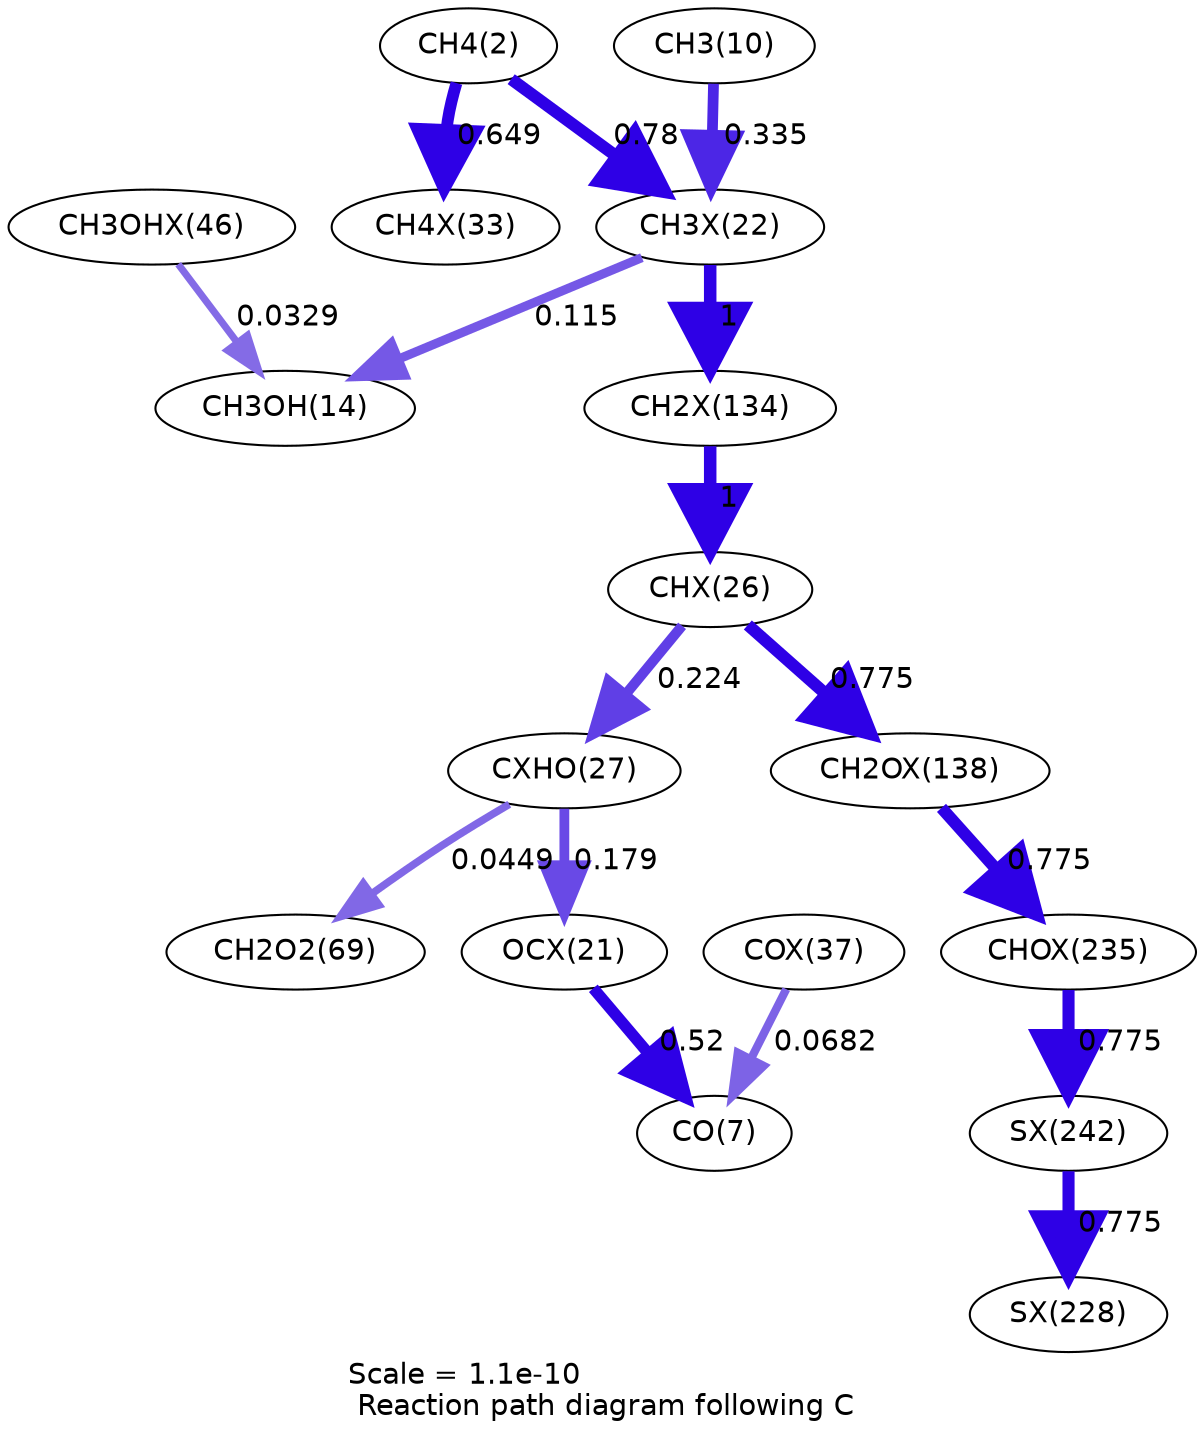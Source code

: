 digraph reaction_paths {
center=1;
s4 -> s33[fontname="Helvetica", penwidth=5.67, arrowsize=2.84, color="0.7, 1.15, 0.9"
, label=" 0.649"];
s4 -> s28[fontname="Helvetica", penwidth=5.81, arrowsize=2.91, color="0.7, 1.28, 0.9"
, label=" 0.78"];
s12 -> s28[fontname="Helvetica", penwidth=5.17, arrowsize=2.59, color="0.7, 0.835, 0.9"
, label=" 0.335"];
s28 -> s16[fontname="Helvetica", penwidth=4.36, arrowsize=2.18, color="0.7, 0.615, 0.9"
, label=" 0.115"];
s28 -> s43[fontname="Helvetica", penwidth=6, arrowsize=3, color="0.7, 1.5, 0.9"
, label=" 1"];
s41 -> s16[fontname="Helvetica", penwidth=3.42, arrowsize=1.71, color="0.7, 0.533, 0.9"
, label=" 0.0329"];
s43 -> s31[fontname="Helvetica", penwidth=6, arrowsize=3, color="0.7, 1.5, 0.9"
, label=" 1"];
s31 -> s32[fontname="Helvetica", penwidth=4.87, arrowsize=2.44, color="0.7, 0.724, 0.9"
, label=" 0.224"];
s31 -> s45[fontname="Helvetica", penwidth=5.81, arrowsize=2.9, color="0.7, 1.28, 0.9"
, label=" 0.775"];
s32 -> s27[fontname="Helvetica", penwidth=4.7, arrowsize=2.35, color="0.7, 0.679, 0.9"
, label=" 0.179"];
s32 -> s21[fontname="Helvetica", penwidth=3.66, arrowsize=1.83, color="0.7, 0.545, 0.9"
, label=" 0.0449"];
s27 -> s9[fontname="Helvetica", penwidth=5.51, arrowsize=2.75, color="0.7, 1.02, 0.9"
, label=" 0.52"];
s37 -> s9[fontname="Helvetica", penwidth=3.97, arrowsize=1.99, color="0.7, 0.568, 0.9"
, label=" 0.0682"];
s45 -> s52[fontname="Helvetica", penwidth=5.81, arrowsize=2.9, color="0.7, 1.28, 0.9"
, label=" 0.775"];
s52 -> s53[fontname="Helvetica", penwidth=5.81, arrowsize=2.9, color="0.7, 1.28, 0.9"
, label=" 0.775"];
s53 -> s50[fontname="Helvetica", penwidth=5.81, arrowsize=2.9, color="0.7, 1.28, 0.9"
, label=" 0.775"];
s4 [ fontname="Helvetica", label="CH4(2)"];
s9 [ fontname="Helvetica", label="CO(7)"];
s12 [ fontname="Helvetica", label="CH3(10)"];
s16 [ fontname="Helvetica", label="CH3OH(14)"];
s21 [ fontname="Helvetica", label="CH2O2(69)"];
s27 [ fontname="Helvetica", label="OCX(21)"];
s28 [ fontname="Helvetica", label="CH3X(22)"];
s31 [ fontname="Helvetica", label="CHX(26)"];
s32 [ fontname="Helvetica", label="CXHO(27)"];
s33 [ fontname="Helvetica", label="CH4X(33)"];
s37 [ fontname="Helvetica", label="COX(37)"];
s41 [ fontname="Helvetica", label="CH3OHX(46)"];
s43 [ fontname="Helvetica", label="CH2X(134)"];
s45 [ fontname="Helvetica", label="CH2OX(138)"];
s50 [ fontname="Helvetica", label="SX(228)"];
s52 [ fontname="Helvetica", label="CHOX(235)"];
s53 [ fontname="Helvetica", label="SX(242)"];
 label = "Scale = 1.1e-10\l Reaction path diagram following C";
 fontname = "Helvetica";
}
